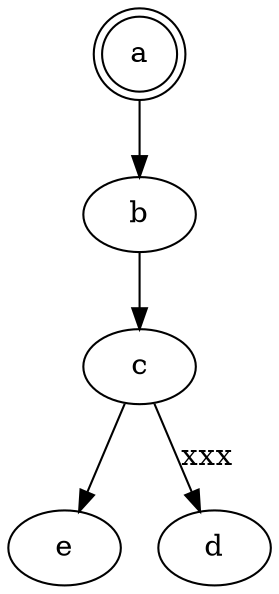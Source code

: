 digraph {
  a [shape=doublecircle, style=fill, fillcolor=green]
  a -> b -> c;
  c -> e;
  c -> d [label="xxx"]
}